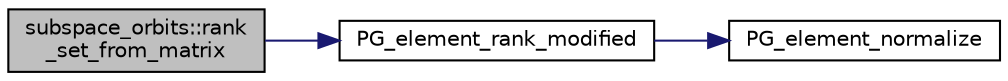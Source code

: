 digraph "subspace_orbits::rank_set_from_matrix"
{
  edge [fontname="Helvetica",fontsize="10",labelfontname="Helvetica",labelfontsize="10"];
  node [fontname="Helvetica",fontsize="10",shape=record];
  rankdir="LR";
  Node2217 [label="subspace_orbits::rank\l_set_from_matrix",height=0.2,width=0.4,color="black", fillcolor="grey75", style="filled", fontcolor="black"];
  Node2217 -> Node2218 [color="midnightblue",fontsize="10",style="solid",fontname="Helvetica"];
  Node2218 [label="PG_element_rank_modified",height=0.2,width=0.4,color="black", fillcolor="white", style="filled",URL="$d4/d67/geometry_8h.html#a9cd1a8bf5b88a038e33862f6c2c3dd36"];
  Node2218 -> Node2219 [color="midnightblue",fontsize="10",style="solid",fontname="Helvetica"];
  Node2219 [label="PG_element_normalize",height=0.2,width=0.4,color="black", fillcolor="white", style="filled",URL="$df/de4/projective_8_c.html#a5a4c3c1158bad6bab0d786c616bd0996"];
}

